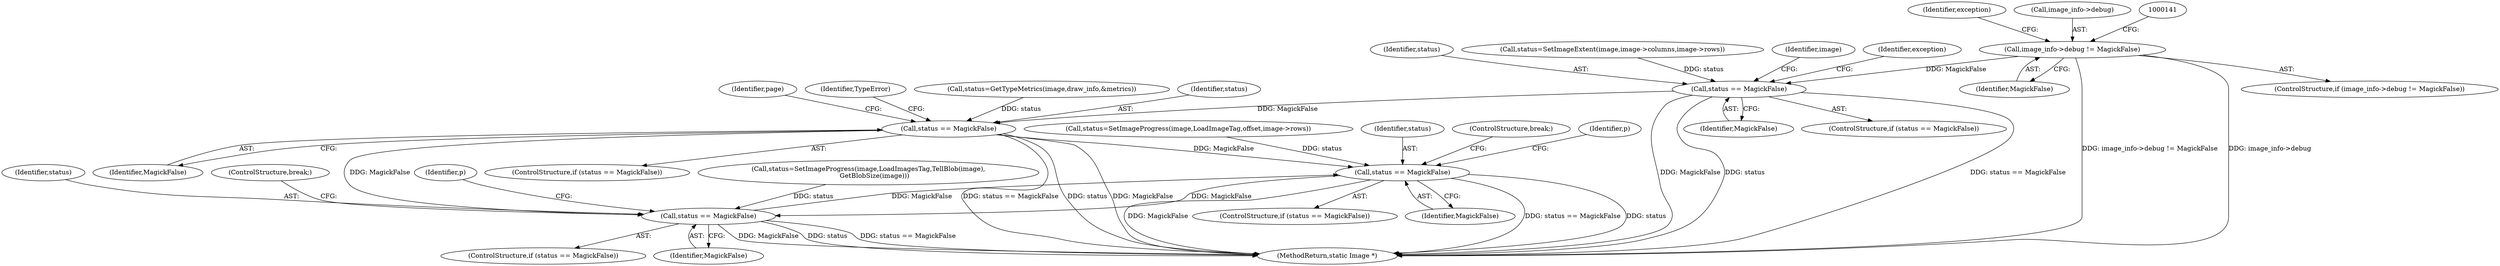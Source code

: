 digraph "0_ImageMagick_f6e9d0d9955e85bdd7540b251cd50d598dacc5e6_66@pointer" {
"1000135" [label="(Call,image_info->debug != MagickFalse)"];
"1000310" [label="(Call,status == MagickFalse)"];
"1000434" [label="(Call,status == MagickFalse)"];
"1000566" [label="(Call,status == MagickFalse)"];
"1000709" [label="(Call,status == MagickFalse)"];
"1000312" [label="(Identifier,MagickFalse)"];
"1000436" [label="(Identifier,MagickFalse)"];
"1000433" [label="(ControlStructure,if (status == MagickFalse))"];
"1000151" [label="(Identifier,exception)"];
"1000708" [label="(ControlStructure,if (status == MagickFalse))"];
"1000435" [label="(Identifier,status)"];
"1000699" [label="(Call,status=SetImageProgress(image,LoadImagesTag,TellBlob(image),\n      GetBlobSize(image)))"];
"1000567" [label="(Identifier,status)"];
"1000710" [label="(Identifier,status)"];
"1000442" [label="(Identifier,page)"];
"1000311" [label="(Identifier,status)"];
"1000712" [label="(ControlStructure,break;)"];
"1000438" [label="(Identifier,TypeError)"];
"1000139" [label="(Identifier,MagickFalse)"];
"1000569" [label="(ControlStructure,break;)"];
"1000571" [label="(Identifier,p)"];
"1000566" [label="(Call,status == MagickFalse)"];
"1000136" [label="(Call,image_info->debug)"];
"1000310" [label="(Call,status == MagickFalse)"];
"1000711" [label="(Identifier,MagickFalse)"];
"1000565" [label="(ControlStructure,if (status == MagickFalse))"];
"1000709" [label="(Call,status == MagickFalse)"];
"1000426" [label="(Call,status=GetTypeMetrics(image,draw_info,&metrics))"];
"1000299" [label="(Call,status=SetImageExtent(image,image->columns,image->rows))"];
"1000326" [label="(Identifier,image)"];
"1000134" [label="(ControlStructure,if (image_info->debug != MagickFalse))"];
"1000434" [label="(Call,status == MagickFalse)"];
"1000315" [label="(Identifier,exception)"];
"1000568" [label="(Identifier,MagickFalse)"];
"1000556" [label="(Call,status=SetImageProgress(image,LoadImageTag,offset,image->rows))"];
"1000515" [label="(Identifier,p)"];
"1000135" [label="(Call,image_info->debug != MagickFalse)"];
"1000770" [label="(MethodReturn,static Image *)"];
"1000309" [label="(ControlStructure,if (status == MagickFalse))"];
"1000135" -> "1000134"  [label="AST: "];
"1000135" -> "1000139"  [label="CFG: "];
"1000136" -> "1000135"  [label="AST: "];
"1000139" -> "1000135"  [label="AST: "];
"1000141" -> "1000135"  [label="CFG: "];
"1000151" -> "1000135"  [label="CFG: "];
"1000135" -> "1000770"  [label="DDG: image_info->debug != MagickFalse"];
"1000135" -> "1000770"  [label="DDG: image_info->debug"];
"1000135" -> "1000310"  [label="DDG: MagickFalse"];
"1000310" -> "1000309"  [label="AST: "];
"1000310" -> "1000312"  [label="CFG: "];
"1000311" -> "1000310"  [label="AST: "];
"1000312" -> "1000310"  [label="AST: "];
"1000315" -> "1000310"  [label="CFG: "];
"1000326" -> "1000310"  [label="CFG: "];
"1000310" -> "1000770"  [label="DDG: status == MagickFalse"];
"1000310" -> "1000770"  [label="DDG: MagickFalse"];
"1000310" -> "1000770"  [label="DDG: status"];
"1000299" -> "1000310"  [label="DDG: status"];
"1000310" -> "1000434"  [label="DDG: MagickFalse"];
"1000434" -> "1000433"  [label="AST: "];
"1000434" -> "1000436"  [label="CFG: "];
"1000435" -> "1000434"  [label="AST: "];
"1000436" -> "1000434"  [label="AST: "];
"1000438" -> "1000434"  [label="CFG: "];
"1000442" -> "1000434"  [label="CFG: "];
"1000434" -> "1000770"  [label="DDG: MagickFalse"];
"1000434" -> "1000770"  [label="DDG: status == MagickFalse"];
"1000434" -> "1000770"  [label="DDG: status"];
"1000426" -> "1000434"  [label="DDG: status"];
"1000434" -> "1000566"  [label="DDG: MagickFalse"];
"1000434" -> "1000709"  [label="DDG: MagickFalse"];
"1000566" -> "1000565"  [label="AST: "];
"1000566" -> "1000568"  [label="CFG: "];
"1000567" -> "1000566"  [label="AST: "];
"1000568" -> "1000566"  [label="AST: "];
"1000569" -> "1000566"  [label="CFG: "];
"1000571" -> "1000566"  [label="CFG: "];
"1000566" -> "1000770"  [label="DDG: MagickFalse"];
"1000566" -> "1000770"  [label="DDG: status == MagickFalse"];
"1000566" -> "1000770"  [label="DDG: status"];
"1000556" -> "1000566"  [label="DDG: status"];
"1000709" -> "1000566"  [label="DDG: MagickFalse"];
"1000566" -> "1000709"  [label="DDG: MagickFalse"];
"1000709" -> "1000708"  [label="AST: "];
"1000709" -> "1000711"  [label="CFG: "];
"1000710" -> "1000709"  [label="AST: "];
"1000711" -> "1000709"  [label="AST: "];
"1000515" -> "1000709"  [label="CFG: "];
"1000712" -> "1000709"  [label="CFG: "];
"1000709" -> "1000770"  [label="DDG: status == MagickFalse"];
"1000709" -> "1000770"  [label="DDG: MagickFalse"];
"1000709" -> "1000770"  [label="DDG: status"];
"1000699" -> "1000709"  [label="DDG: status"];
}
